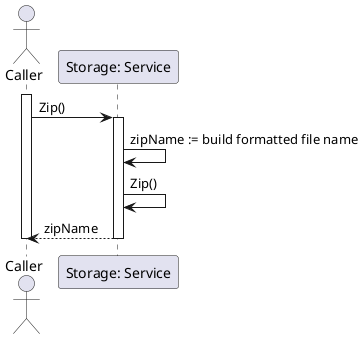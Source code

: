 @startuml Compress

actor Caller
participant "Storage: Service" as StorageService

activate Caller

Caller->StorageService: Zip()
activate StorageService
StorageService->StorageService: zipName := build formatted file name
StorageService->StorageService: Zip()
StorageService-->Caller: zipName
deactivate StorageService

deactivate Caller

@enduml